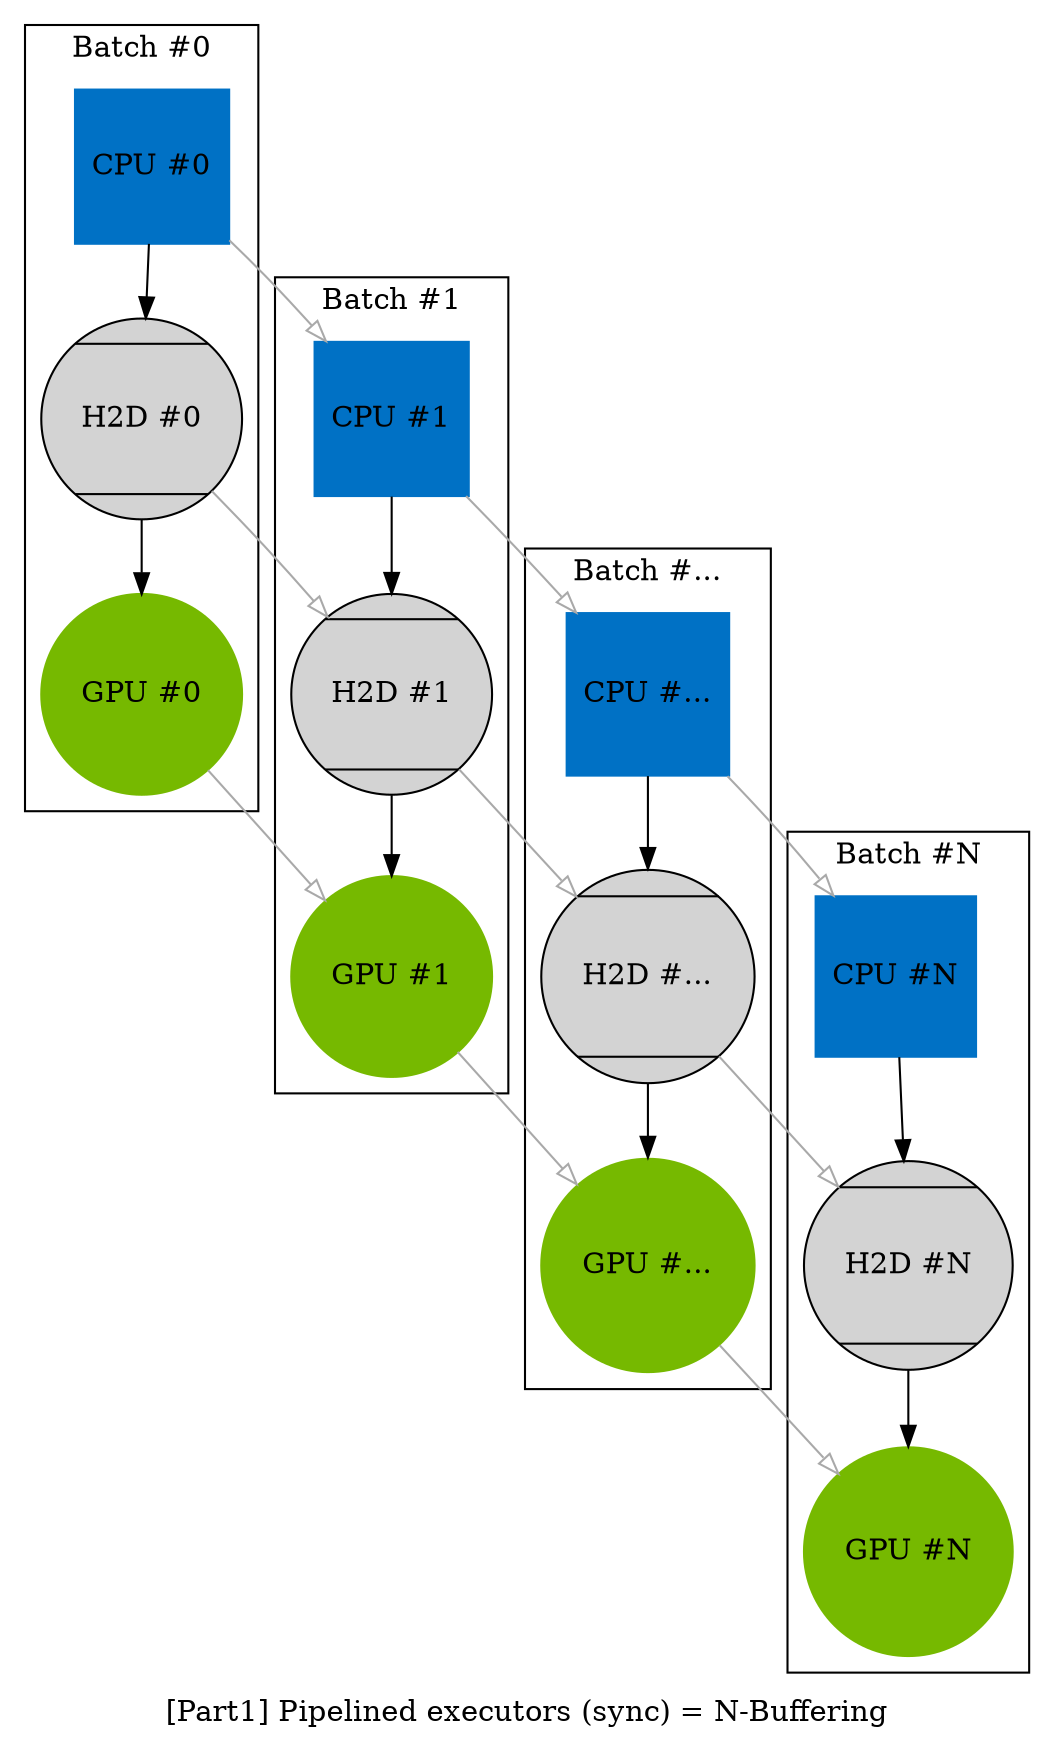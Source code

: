 digraph pipelined_exe {
  label = "[Part1] Pipelined executors (sync) = N-Buffering";

  subgraph cluster_exe0 {
    label = "Batch #0";
    cluster_cpu_stage0 [label="CPU #0" color="#0071c5" style=filled shape=square];
    cluster_mixed_stage0 [label="H2D #0" color=black fillcolor=lightgrey style=filled shape=Mcircle];
    cluster_gpu_stage0 [label="GPU #0", color="#76b900", style=filled shape=circle];
    cluster_cpu_stage0 -> cluster_mixed_stage0 -> cluster_gpu_stage0;
  }

  subgraph cluster_exe1 {
    label = "Batch #1";
    cluster_cpu_stage1 [label="CPU #1" color="#0071c5" style=filled shape=square];
    cluster_mixed_stage1 [label="H2D #1" color=black fillcolor=lightgrey style=filled shape=Mcircle];
    cluster_gpu_stage1 [label="GPU #1", color="#76b900", style=filled shape=circle];
    cluster_cpu_stage1 -> cluster_mixed_stage1 -> cluster_gpu_stage1;
  }

  subgraph cluster_exedotdot {
    label = "Batch #...";
    cluster_cpu_stage_dotdot [label="CPU #..." color="#0071c5" style=filled shape=square];
    cluster_mixed_stage_dotdot [label="H2D #..." color=black fillcolor=lightgrey style=filled shape=Mcircle];
    cluster_gpu_stage_dotdot [label="GPU #...", color="#76b900", style=filled shape=circle];
    cluster_cpu_stage_dotdot -> cluster_mixed_stage_dotdot -> cluster_gpu_stage_dotdot;
  }

  subgraph cluster_exeN {
    label = "Batch #N";
    cluster_cpu_stage_N [label="CPU #N" color="#0071c5" style=filled shape=square];
    cluster_mixed_stage_N [label="H2D #N" color=black fillcolor=lightgrey style=filled shape=Mcircle];
    cluster_gpu_stage_N [label="GPU #N", color="#76b900", style=filled shape=circle];
    cluster_cpu_stage_N -> cluster_mixed_stage_N -> cluster_gpu_stage_N;
  }
  edge [arrowhead=empty color=darkgrey]

  cluster_cpu_stage0 -> cluster_cpu_stage1 -> cluster_cpu_stage_dotdot -> cluster_cpu_stage_N;
  cluster_mixed_stage0 -> cluster_mixed_stage1  -> cluster_mixed_stage_dotdot -> cluster_mixed_stage_N;
  cluster_gpu_stage0 -> cluster_gpu_stage1 ->  cluster_gpu_stage_dotdot -> cluster_gpu_stage_N;

  subgraph buffer_indexes {
     node [shape = record]
     
  }
}
